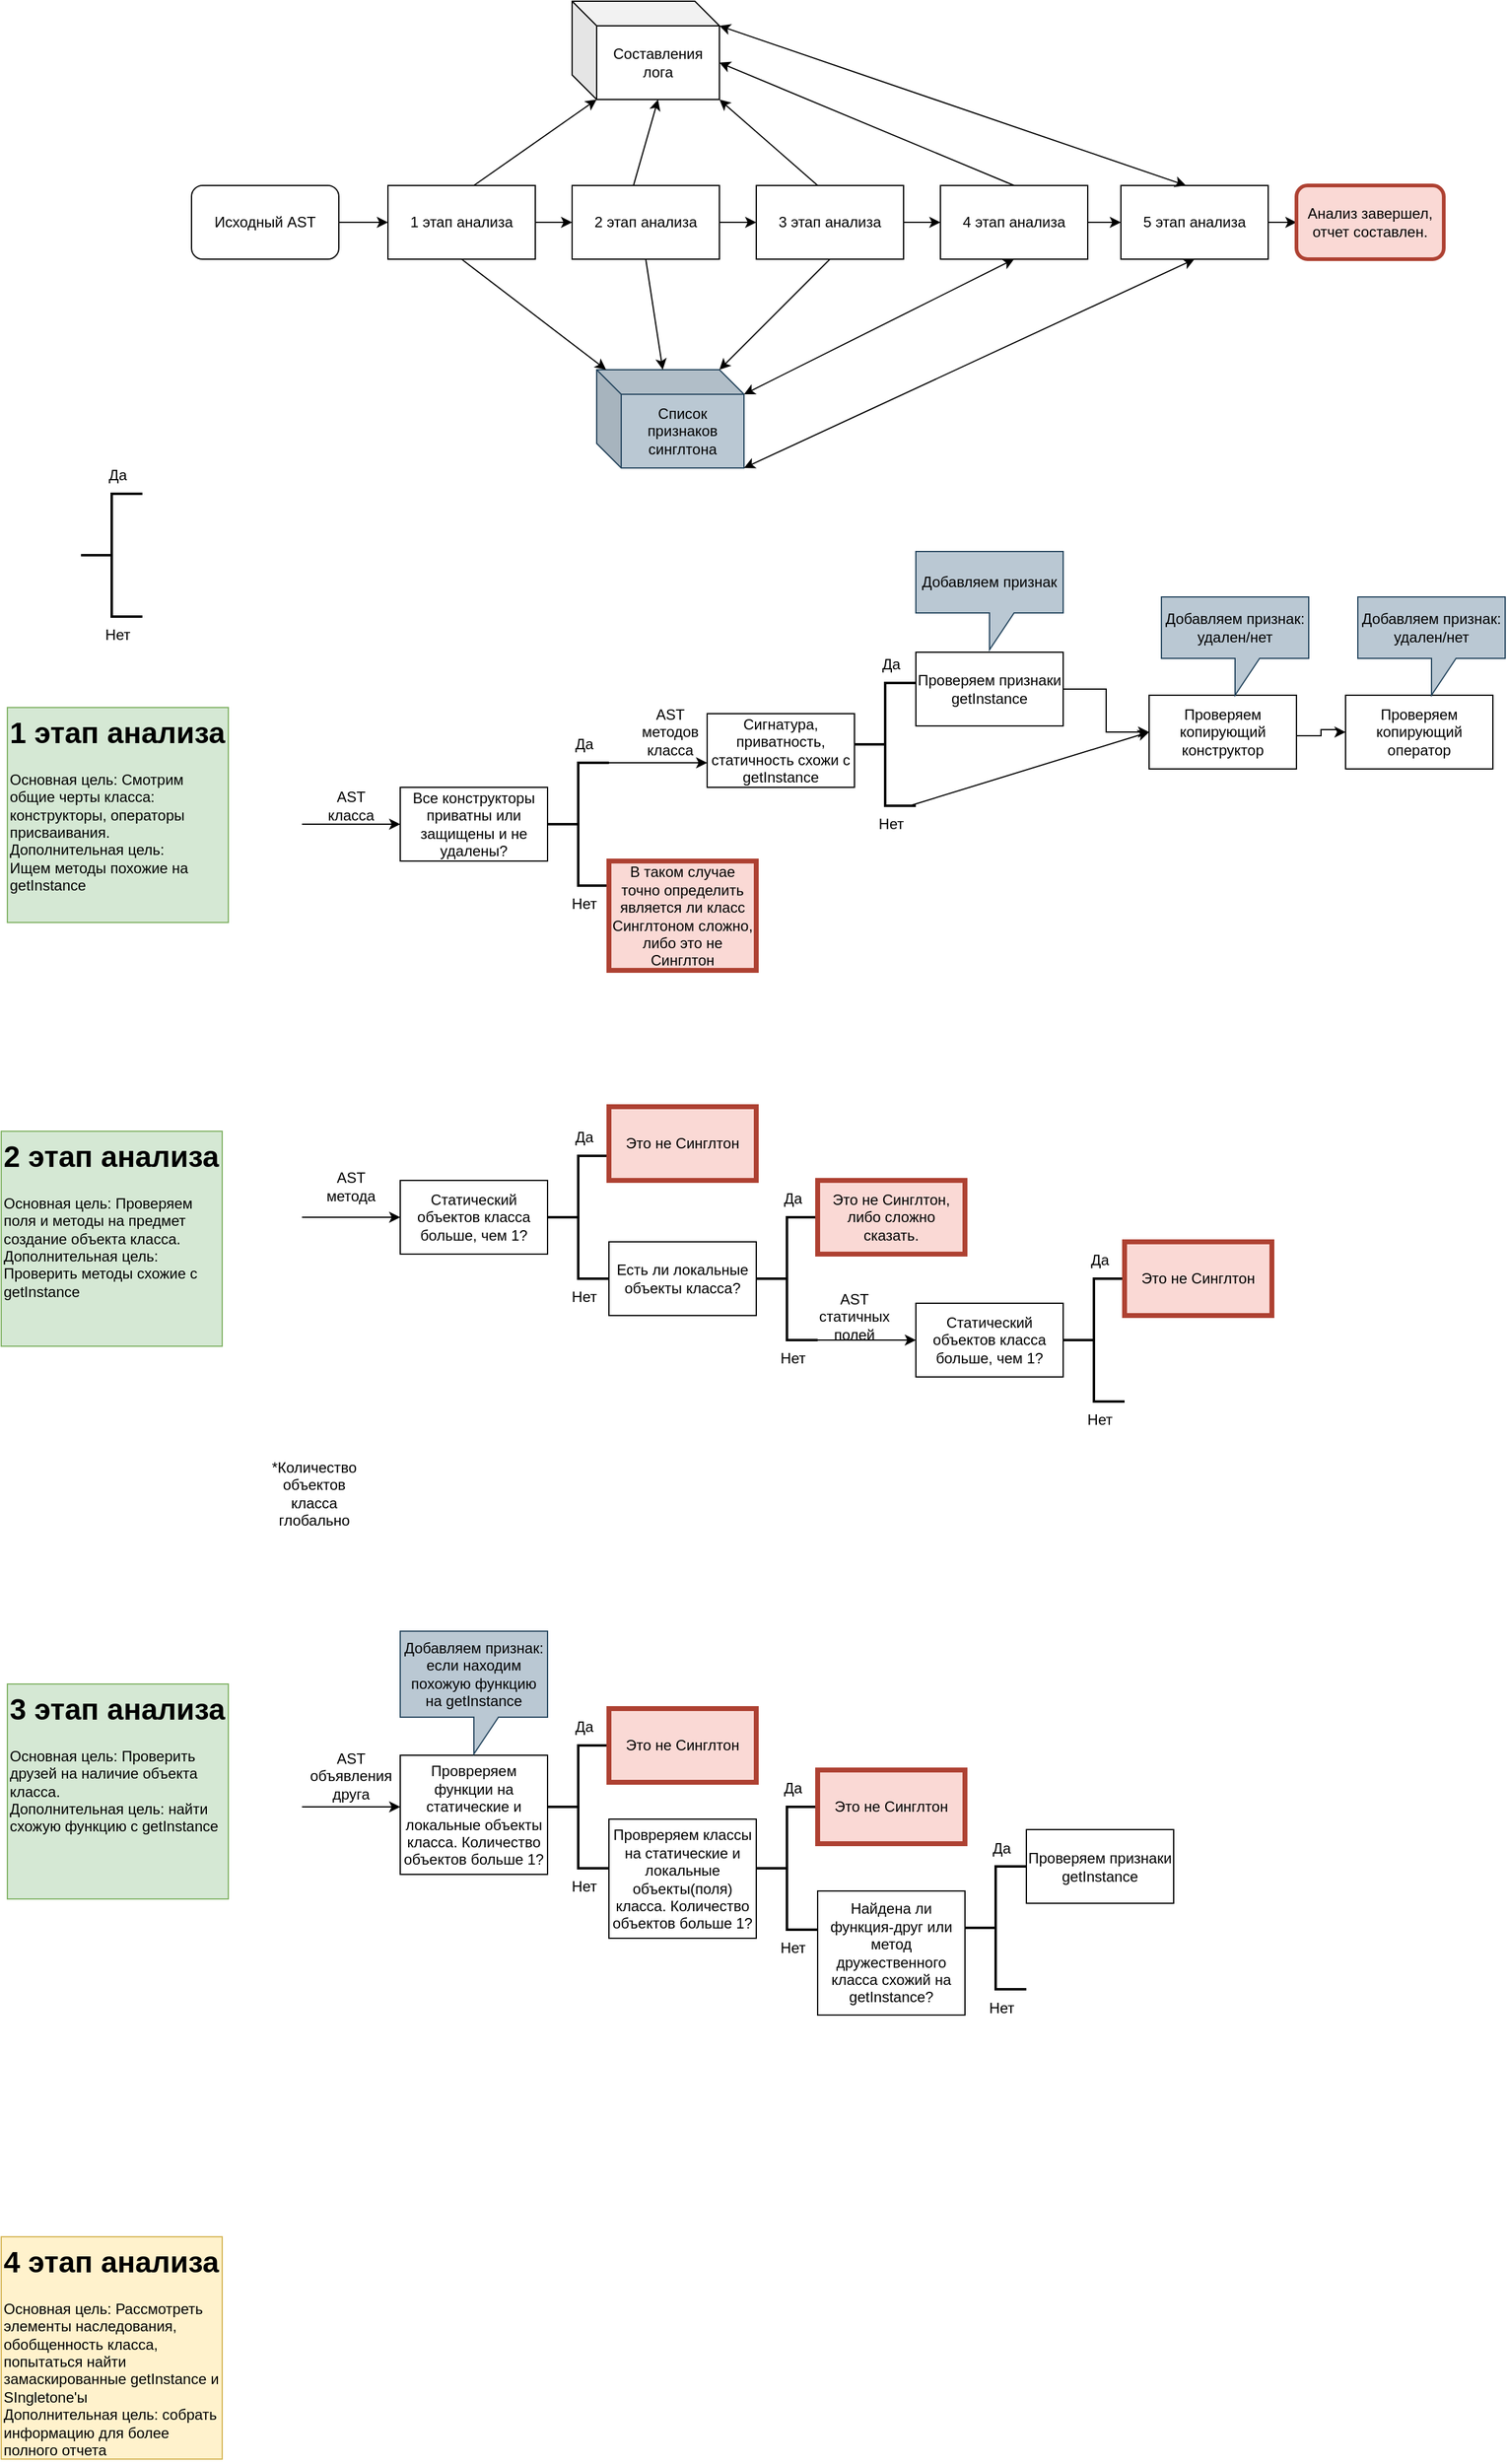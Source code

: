 <mxfile version="28.2.1">
  <diagram name="Страница — 1" id="4gzEwH-x4celyBJpQ0oq">
    <mxGraphModel dx="1826" dy="793" grid="1" gridSize="10" guides="1" tooltips="1" connect="1" arrows="1" fold="1" page="0" pageScale="1" pageWidth="827" pageHeight="1169" math="0" shadow="0">
      <root>
        <mxCell id="0" />
        <mxCell id="1" parent="0" />
        <mxCell id="fUvLrTciA-M0m8CRBqld-6" value="" style="edgeStyle=orthogonalEdgeStyle;rounded=0;orthogonalLoop=1;jettySize=auto;html=1;" parent="1" source="fUvLrTciA-M0m8CRBqld-1" target="fUvLrTciA-M0m8CRBqld-2" edge="1">
          <mxGeometry relative="1" as="geometry" />
        </mxCell>
        <mxCell id="fUvLrTciA-M0m8CRBqld-1" value="Исходный AST" style="rounded=1;whiteSpace=wrap;html=1;" parent="1" vertex="1">
          <mxGeometry x="70" y="160" width="120" height="60" as="geometry" />
        </mxCell>
        <mxCell id="fUvLrTciA-M0m8CRBqld-7" value="" style="edgeStyle=orthogonalEdgeStyle;rounded=0;orthogonalLoop=1;jettySize=auto;html=1;" parent="1" source="fUvLrTciA-M0m8CRBqld-2" target="fUvLrTciA-M0m8CRBqld-3" edge="1">
          <mxGeometry relative="1" as="geometry" />
        </mxCell>
        <mxCell id="fUvLrTciA-M0m8CRBqld-2" value="1 этап анализа" style="rounded=0;whiteSpace=wrap;html=1;" parent="1" vertex="1">
          <mxGeometry x="230" y="160" width="120" height="60" as="geometry" />
        </mxCell>
        <mxCell id="fUvLrTciA-M0m8CRBqld-8" value="" style="edgeStyle=orthogonalEdgeStyle;rounded=0;orthogonalLoop=1;jettySize=auto;html=1;" parent="1" source="fUvLrTciA-M0m8CRBqld-3" target="fUvLrTciA-M0m8CRBqld-4" edge="1">
          <mxGeometry relative="1" as="geometry" />
        </mxCell>
        <mxCell id="fUvLrTciA-M0m8CRBqld-3" value="&lt;div&gt;2 этап анализа&lt;/div&gt;" style="rounded=0;whiteSpace=wrap;html=1;" parent="1" vertex="1">
          <mxGeometry x="380" y="160" width="120" height="60" as="geometry" />
        </mxCell>
        <mxCell id="fUvLrTciA-M0m8CRBqld-9" value="" style="edgeStyle=orthogonalEdgeStyle;rounded=0;orthogonalLoop=1;jettySize=auto;html=1;" parent="1" source="fUvLrTciA-M0m8CRBqld-4" target="fUvLrTciA-M0m8CRBqld-5" edge="1">
          <mxGeometry relative="1" as="geometry" />
        </mxCell>
        <mxCell id="fUvLrTciA-M0m8CRBqld-4" value="&lt;div&gt;3 этап анализа&lt;/div&gt;" style="rounded=0;whiteSpace=wrap;html=1;" parent="1" vertex="1">
          <mxGeometry x="530" y="160" width="120" height="60" as="geometry" />
        </mxCell>
        <mxCell id="fUvLrTciA-M0m8CRBqld-21" value="" style="edgeStyle=orthogonalEdgeStyle;rounded=0;orthogonalLoop=1;jettySize=auto;html=1;" parent="1" source="fUvLrTciA-M0m8CRBqld-5" target="fUvLrTciA-M0m8CRBqld-20" edge="1">
          <mxGeometry relative="1" as="geometry" />
        </mxCell>
        <mxCell id="fUvLrTciA-M0m8CRBqld-5" value="4 этап анализа" style="rounded=0;whiteSpace=wrap;html=1;" parent="1" vertex="1">
          <mxGeometry x="680" y="160" width="120" height="60" as="geometry" />
        </mxCell>
        <mxCell id="fUvLrTciA-M0m8CRBqld-10" value="Список признаков синглтона" style="shape=cube;whiteSpace=wrap;html=1;boundedLbl=1;backgroundOutline=1;darkOpacity=0.05;darkOpacity2=0.1;fillColor=#bac8d3;strokeColor=#23445d;" parent="1" vertex="1">
          <mxGeometry x="400" y="310" width="120" height="80" as="geometry" />
        </mxCell>
        <mxCell id="fUvLrTciA-M0m8CRBqld-11" value="" style="endArrow=classic;html=1;rounded=0;exitX=0.5;exitY=1;exitDx=0;exitDy=0;" parent="1" source="fUvLrTciA-M0m8CRBqld-2" target="fUvLrTciA-M0m8CRBqld-10" edge="1">
          <mxGeometry width="50" height="50" relative="1" as="geometry">
            <mxPoint x="300" y="330" as="sourcePoint" />
            <mxPoint x="350" y="280" as="targetPoint" />
          </mxGeometry>
        </mxCell>
        <mxCell id="fUvLrTciA-M0m8CRBqld-12" value="" style="endArrow=classic;html=1;rounded=0;exitX=0.5;exitY=1;exitDx=0;exitDy=0;" parent="1" source="fUvLrTciA-M0m8CRBqld-3" target="fUvLrTciA-M0m8CRBqld-10" edge="1">
          <mxGeometry width="50" height="50" relative="1" as="geometry">
            <mxPoint x="520" y="290" as="sourcePoint" />
            <mxPoint x="570" y="240" as="targetPoint" />
          </mxGeometry>
        </mxCell>
        <mxCell id="fUvLrTciA-M0m8CRBqld-13" value="" style="endArrow=classic;html=1;rounded=0;exitX=0.5;exitY=1;exitDx=0;exitDy=0;entryX=0;entryY=0;entryDx=100;entryDy=0;entryPerimeter=0;" parent="1" source="fUvLrTciA-M0m8CRBqld-4" target="fUvLrTciA-M0m8CRBqld-10" edge="1">
          <mxGeometry width="50" height="50" relative="1" as="geometry">
            <mxPoint x="560" y="310" as="sourcePoint" />
            <mxPoint x="610" y="260" as="targetPoint" />
          </mxGeometry>
        </mxCell>
        <mxCell id="fUvLrTciA-M0m8CRBqld-14" value="" style="endArrow=classic;startArrow=classic;html=1;rounded=0;entryX=0.5;entryY=1;entryDx=0;entryDy=0;exitX=0;exitY=0;exitDx=120;exitDy=20;exitPerimeter=0;" parent="1" source="fUvLrTciA-M0m8CRBqld-10" target="fUvLrTciA-M0m8CRBqld-5" edge="1">
          <mxGeometry width="50" height="50" relative="1" as="geometry">
            <mxPoint x="600" y="360" as="sourcePoint" />
            <mxPoint x="650" y="310" as="targetPoint" />
          </mxGeometry>
        </mxCell>
        <mxCell id="fUvLrTciA-M0m8CRBqld-15" value="Составления лога" style="shape=cube;whiteSpace=wrap;html=1;boundedLbl=1;backgroundOutline=1;darkOpacity=0.05;darkOpacity2=0.1;" parent="1" vertex="1">
          <mxGeometry x="380" y="10" width="120" height="80" as="geometry" />
        </mxCell>
        <mxCell id="fUvLrTciA-M0m8CRBqld-16" value="" style="endArrow=classic;html=1;rounded=0;entryX=0;entryY=0;entryDx=20;entryDy=80;entryPerimeter=0;" parent="1" target="fUvLrTciA-M0m8CRBqld-15" edge="1">
          <mxGeometry width="50" height="50" relative="1" as="geometry">
            <mxPoint x="300" y="160" as="sourcePoint" />
            <mxPoint x="350" y="110" as="targetPoint" />
          </mxGeometry>
        </mxCell>
        <mxCell id="fUvLrTciA-M0m8CRBqld-17" value="" style="endArrow=classic;html=1;rounded=0;entryX=0;entryY=0;entryDx=70;entryDy=80;entryPerimeter=0;" parent="1" target="fUvLrTciA-M0m8CRBqld-15" edge="1">
          <mxGeometry width="50" height="50" relative="1" as="geometry">
            <mxPoint x="430" y="160" as="sourcePoint" />
            <mxPoint x="530" y="90" as="targetPoint" />
          </mxGeometry>
        </mxCell>
        <mxCell id="fUvLrTciA-M0m8CRBqld-18" value="" style="endArrow=classic;html=1;rounded=0;entryX=1;entryY=1;entryDx=0;entryDy=0;entryPerimeter=0;" parent="1" target="fUvLrTciA-M0m8CRBqld-15" edge="1">
          <mxGeometry width="50" height="50" relative="1" as="geometry">
            <mxPoint x="580" y="160" as="sourcePoint" />
            <mxPoint x="600" y="90" as="targetPoint" />
          </mxGeometry>
        </mxCell>
        <mxCell id="fUvLrTciA-M0m8CRBqld-19" value="" style="endArrow=classic;html=1;rounded=0;entryX=0;entryY=0;entryDx=120;entryDy=50;entryPerimeter=0;" parent="1" target="fUvLrTciA-M0m8CRBqld-15" edge="1">
          <mxGeometry width="50" height="50" relative="1" as="geometry">
            <mxPoint x="740" y="160" as="sourcePoint" />
            <mxPoint x="760" y="90" as="targetPoint" />
          </mxGeometry>
        </mxCell>
        <mxCell id="SbZpYfy8iU4GfchqcEHP-36" value="" style="edgeStyle=orthogonalEdgeStyle;rounded=0;orthogonalLoop=1;jettySize=auto;html=1;" parent="1" source="fUvLrTciA-M0m8CRBqld-20" target="SbZpYfy8iU4GfchqcEHP-35" edge="1">
          <mxGeometry relative="1" as="geometry" />
        </mxCell>
        <mxCell id="fUvLrTciA-M0m8CRBqld-20" value="5 этап анализа" style="rounded=0;whiteSpace=wrap;html=1;" parent="1" vertex="1">
          <mxGeometry x="827" y="160" width="120" height="60" as="geometry" />
        </mxCell>
        <mxCell id="fUvLrTciA-M0m8CRBqld-22" value="" style="endArrow=classic;startArrow=classic;html=1;rounded=0;entryX=0;entryY=0;entryDx=120;entryDy=20;entryPerimeter=0;" parent="1" target="fUvLrTciA-M0m8CRBqld-15" edge="1">
          <mxGeometry width="50" height="50" relative="1" as="geometry">
            <mxPoint x="880" y="160" as="sourcePoint" />
            <mxPoint x="930" y="110" as="targetPoint" />
          </mxGeometry>
        </mxCell>
        <mxCell id="fUvLrTciA-M0m8CRBqld-23" value="" style="endArrow=classic;startArrow=classic;html=1;rounded=0;exitX=1;exitY=1;exitDx=0;exitDy=0;exitPerimeter=0;entryX=0.5;entryY=1;entryDx=0;entryDy=0;" parent="1" source="fUvLrTciA-M0m8CRBqld-10" target="fUvLrTciA-M0m8CRBqld-20" edge="1">
          <mxGeometry width="50" height="50" relative="1" as="geometry">
            <mxPoint x="630" y="380" as="sourcePoint" />
            <mxPoint x="680" y="330" as="targetPoint" />
          </mxGeometry>
        </mxCell>
        <mxCell id="fUvLrTciA-M0m8CRBqld-26" value="&lt;h1 style=&quot;margin-top: 0px;&quot;&gt;1 этап анализа&lt;/h1&gt;&lt;div&gt;Основная цель: Смотрим общие черты класса: конструкторы, операторы присваивания. &lt;br&gt;&lt;/div&gt;&lt;div&gt;Дополнительная цель:&lt;/div&gt;&lt;div&gt;Ищем методы похожие на getInstance&lt;/div&gt;" style="text;html=1;whiteSpace=wrap;overflow=hidden;rounded=0;fillColor=#d5e8d4;strokeColor=#82b366;" parent="1" vertex="1">
          <mxGeometry x="-80" y="585" width="180" height="175" as="geometry" />
        </mxCell>
        <mxCell id="fUvLrTciA-M0m8CRBqld-27" value="" style="endArrow=classic;html=1;rounded=0;" parent="1" edge="1">
          <mxGeometry width="50" height="50" relative="1" as="geometry">
            <mxPoint x="160" y="680" as="sourcePoint" />
            <mxPoint x="240" y="680" as="targetPoint" />
          </mxGeometry>
        </mxCell>
        <mxCell id="fUvLrTciA-M0m8CRBqld-28" value="AST класса" style="text;html=1;align=center;verticalAlign=middle;whiteSpace=wrap;rounded=0;" parent="1" vertex="1">
          <mxGeometry x="170" y="650" width="60" height="30" as="geometry" />
        </mxCell>
        <mxCell id="fUvLrTciA-M0m8CRBqld-29" value="" style="strokeWidth=2;html=1;shape=mxgraph.flowchart.annotation_2;align=left;labelPosition=right;pointerEvents=1;" parent="1" vertex="1">
          <mxGeometry x="-20" y="411" width="50" height="100" as="geometry" />
        </mxCell>
        <mxCell id="fUvLrTciA-M0m8CRBqld-30" value="Все конструкторы приватны или защищены и не удалены?" style="rounded=0;whiteSpace=wrap;html=1;" parent="1" vertex="1">
          <mxGeometry x="240" y="650" width="120" height="60" as="geometry" />
        </mxCell>
        <mxCell id="fUvLrTciA-M0m8CRBqld-31" value="Да" style="text;html=1;align=center;verticalAlign=middle;whiteSpace=wrap;rounded=0;" parent="1" vertex="1">
          <mxGeometry x="-20" y="381" width="60" height="30" as="geometry" />
        </mxCell>
        <mxCell id="fUvLrTciA-M0m8CRBqld-32" value="Нет" style="text;html=1;align=center;verticalAlign=middle;whiteSpace=wrap;rounded=0;" parent="1" vertex="1">
          <mxGeometry x="-20" y="511" width="60" height="30" as="geometry" />
        </mxCell>
        <mxCell id="fUvLrTciA-M0m8CRBqld-37" value="" style="strokeWidth=2;html=1;shape=mxgraph.flowchart.annotation_2;align=left;labelPosition=right;pointerEvents=1;" parent="1" vertex="1">
          <mxGeometry x="360" y="630" width="50" height="100" as="geometry" />
        </mxCell>
        <mxCell id="fUvLrTciA-M0m8CRBqld-38" value="Да" style="text;html=1;align=center;verticalAlign=middle;whiteSpace=wrap;rounded=0;" parent="1" vertex="1">
          <mxGeometry x="360" y="600" width="60" height="30" as="geometry" />
        </mxCell>
        <mxCell id="fUvLrTciA-M0m8CRBqld-39" value="Нет" style="text;html=1;align=center;verticalAlign=middle;whiteSpace=wrap;rounded=0;" parent="1" vertex="1">
          <mxGeometry x="360" y="730" width="60" height="30" as="geometry" />
        </mxCell>
        <mxCell id="fUvLrTciA-M0m8CRBqld-40" value="&lt;div&gt;В таком случае точно определить является ли класс Синглтоном сложно, либо это не Синглтон&lt;/div&gt;" style="rounded=0;whiteSpace=wrap;html=1;strokeWidth=4;fillColor=#fad9d5;strokeColor=#ae4132;" parent="1" vertex="1">
          <mxGeometry x="410" y="710" width="120" height="89" as="geometry" />
        </mxCell>
        <mxCell id="fUvLrTciA-M0m8CRBqld-42" value="" style="endArrow=classic;html=1;rounded=0;" parent="1" edge="1">
          <mxGeometry width="50" height="50" relative="1" as="geometry">
            <mxPoint x="400" y="630" as="sourcePoint" />
            <mxPoint x="490" y="630" as="targetPoint" />
          </mxGeometry>
        </mxCell>
        <mxCell id="fUvLrTciA-M0m8CRBqld-43" value="AST методов класса" style="text;html=1;align=center;verticalAlign=middle;whiteSpace=wrap;rounded=0;" parent="1" vertex="1">
          <mxGeometry x="430" y="590" width="60" height="30" as="geometry" />
        </mxCell>
        <mxCell id="fUvLrTciA-M0m8CRBqld-44" value="Сигнатура, приватность, статичность схожи с getInstance" style="rounded=0;whiteSpace=wrap;html=1;" parent="1" vertex="1">
          <mxGeometry x="490" y="590" width="120" height="60" as="geometry" />
        </mxCell>
        <mxCell id="fUvLrTciA-M0m8CRBqld-45" value="" style="strokeWidth=2;html=1;shape=mxgraph.flowchart.annotation_2;align=left;labelPosition=right;pointerEvents=1;" parent="1" vertex="1">
          <mxGeometry x="610" y="565" width="50" height="100" as="geometry" />
        </mxCell>
        <mxCell id="fUvLrTciA-M0m8CRBqld-46" value="Да" style="text;html=1;align=center;verticalAlign=middle;whiteSpace=wrap;rounded=0;" parent="1" vertex="1">
          <mxGeometry x="610" y="535" width="60" height="30" as="geometry" />
        </mxCell>
        <mxCell id="fUvLrTciA-M0m8CRBqld-47" value="Нет" style="text;html=1;align=center;verticalAlign=middle;whiteSpace=wrap;rounded=0;" parent="1" vertex="1">
          <mxGeometry x="610" y="665" width="60" height="30" as="geometry" />
        </mxCell>
        <mxCell id="SbZpYfy8iU4GfchqcEHP-4" value="" style="edgeStyle=orthogonalEdgeStyle;rounded=0;orthogonalLoop=1;jettySize=auto;html=1;" parent="1" source="SbZpYfy8iU4GfchqcEHP-1" target="SbZpYfy8iU4GfchqcEHP-2" edge="1">
          <mxGeometry relative="1" as="geometry" />
        </mxCell>
        <mxCell id="SbZpYfy8iU4GfchqcEHP-1" value="Проверяем признаки getInstance" style="rounded=0;whiteSpace=wrap;html=1;" parent="1" vertex="1">
          <mxGeometry x="660" y="540" width="120" height="60" as="geometry" />
        </mxCell>
        <mxCell id="SbZpYfy8iU4GfchqcEHP-12" value="" style="edgeStyle=orthogonalEdgeStyle;rounded=0;orthogonalLoop=1;jettySize=auto;html=1;entryX=0;entryY=0.5;entryDx=0;entryDy=0;" parent="1" target="SbZpYfy8iU4GfchqcEHP-9" edge="1">
          <mxGeometry relative="1" as="geometry">
            <mxPoint x="965" y="608" as="sourcePoint" />
            <mxPoint x="1005" y="608" as="targetPoint" />
            <Array as="points">
              <mxPoint x="990" y="608" />
              <mxPoint x="990" y="603" />
              <mxPoint x="1005" y="603" />
              <mxPoint x="1005" y="605" />
            </Array>
          </mxGeometry>
        </mxCell>
        <mxCell id="SbZpYfy8iU4GfchqcEHP-2" value="Проверяем копирующий конструктор" style="rounded=0;whiteSpace=wrap;html=1;" parent="1" vertex="1">
          <mxGeometry x="850" y="575" width="120" height="60" as="geometry" />
        </mxCell>
        <mxCell id="SbZpYfy8iU4GfchqcEHP-3" value="Добавляем признак" style="shape=callout;whiteSpace=wrap;html=1;perimeter=calloutPerimeter;fillColor=#bac8d3;strokeColor=#23445d;" parent="1" vertex="1">
          <mxGeometry x="660" y="458" width="120" height="80" as="geometry" />
        </mxCell>
        <mxCell id="SbZpYfy8iU4GfchqcEHP-6" value="" style="endArrow=classic;html=1;rounded=0;exitX=0.75;exitY=0;exitDx=0;exitDy=0;entryX=0;entryY=0.5;entryDx=0;entryDy=0;" parent="1" source="fUvLrTciA-M0m8CRBqld-47" target="SbZpYfy8iU4GfchqcEHP-2" edge="1">
          <mxGeometry width="50" height="50" relative="1" as="geometry">
            <mxPoint x="660" y="665" as="sourcePoint" />
            <mxPoint x="730.711" y="615" as="targetPoint" />
          </mxGeometry>
        </mxCell>
        <mxCell id="SbZpYfy8iU4GfchqcEHP-7" value="&lt;div&gt;Добавляем признак:&lt;/div&gt;&lt;div&gt;удален/нет&lt;/div&gt;" style="shape=callout;whiteSpace=wrap;html=1;perimeter=calloutPerimeter;fillColor=#bac8d3;strokeColor=#23445d;" parent="1" vertex="1">
          <mxGeometry x="860" y="495" width="120" height="80" as="geometry" />
        </mxCell>
        <mxCell id="SbZpYfy8iU4GfchqcEHP-9" value="Проверяем копирующий оператор" style="rounded=0;whiteSpace=wrap;html=1;" parent="1" vertex="1">
          <mxGeometry x="1010" y="575" width="120" height="60" as="geometry" />
        </mxCell>
        <mxCell id="SbZpYfy8iU4GfchqcEHP-10" value="&lt;div&gt;Добавляем признак:&lt;/div&gt;&lt;div&gt;удален/нет&lt;/div&gt;" style="shape=callout;whiteSpace=wrap;html=1;perimeter=calloutPerimeter;fillColor=#bac8d3;strokeColor=#23445d;" parent="1" vertex="1">
          <mxGeometry x="1020" y="495" width="120" height="80" as="geometry" />
        </mxCell>
        <mxCell id="SbZpYfy8iU4GfchqcEHP-13" value="&lt;h1 style=&quot;margin-top: 0px;&quot;&gt;2 этап анализа&lt;/h1&gt;&lt;div&gt;Основная цель: Проверяем поля и методы на предмет создание объекта класса.&lt;/div&gt;&lt;div&gt;Дополнительная цель: Проверить методы схожие с getInstance&lt;/div&gt;&lt;div&gt;&lt;br&gt;&lt;/div&gt;" style="text;html=1;whiteSpace=wrap;overflow=hidden;rounded=0;fillColor=#d5e8d4;strokeColor=#82b366;" parent="1" vertex="1">
          <mxGeometry x="-85" y="930" width="180" height="175" as="geometry" />
        </mxCell>
        <mxCell id="SbZpYfy8iU4GfchqcEHP-14" value="" style="endArrow=classic;html=1;rounded=0;" parent="1" edge="1">
          <mxGeometry width="50" height="50" relative="1" as="geometry">
            <mxPoint x="160" y="1000" as="sourcePoint" />
            <mxPoint x="240" y="1000" as="targetPoint" />
          </mxGeometry>
        </mxCell>
        <mxCell id="SbZpYfy8iU4GfchqcEHP-15" value="AST метода" style="text;html=1;align=center;verticalAlign=middle;whiteSpace=wrap;rounded=0;" parent="1" vertex="1">
          <mxGeometry x="170" y="960" width="60" height="30" as="geometry" />
        </mxCell>
        <mxCell id="SbZpYfy8iU4GfchqcEHP-16" value="Статический объектов класса больше, чем 1?" style="rounded=0;whiteSpace=wrap;html=1;" parent="1" vertex="1">
          <mxGeometry x="240" y="970" width="120" height="60" as="geometry" />
        </mxCell>
        <mxCell id="SbZpYfy8iU4GfchqcEHP-17" value="" style="strokeWidth=2;html=1;shape=mxgraph.flowchart.annotation_2;align=left;labelPosition=right;pointerEvents=1;" parent="1" vertex="1">
          <mxGeometry x="360" y="950" width="50" height="100" as="geometry" />
        </mxCell>
        <mxCell id="SbZpYfy8iU4GfchqcEHP-18" value="Да" style="text;html=1;align=center;verticalAlign=middle;whiteSpace=wrap;rounded=0;" parent="1" vertex="1">
          <mxGeometry x="360" y="920" width="60" height="30" as="geometry" />
        </mxCell>
        <mxCell id="SbZpYfy8iU4GfchqcEHP-19" value="Нет" style="text;html=1;align=center;verticalAlign=middle;whiteSpace=wrap;rounded=0;" parent="1" vertex="1">
          <mxGeometry x="360" y="1050" width="60" height="30" as="geometry" />
        </mxCell>
        <mxCell id="SbZpYfy8iU4GfchqcEHP-20" value="Это не Синглтон" style="rounded=0;whiteSpace=wrap;html=1;strokeWidth=4;fillColor=#fad9d5;strokeColor=#ae4132;" parent="1" vertex="1">
          <mxGeometry x="410" y="910" width="120" height="60" as="geometry" />
        </mxCell>
        <mxCell id="SbZpYfy8iU4GfchqcEHP-21" value="Есть ли локальные объекты класса?" style="rounded=0;whiteSpace=wrap;html=1;" parent="1" vertex="1">
          <mxGeometry x="410" y="1020" width="120" height="60" as="geometry" />
        </mxCell>
        <mxCell id="SbZpYfy8iU4GfchqcEHP-22" value="" style="strokeWidth=2;html=1;shape=mxgraph.flowchart.annotation_2;align=left;labelPosition=right;pointerEvents=1;" parent="1" vertex="1">
          <mxGeometry x="530" y="1000" width="50" height="100" as="geometry" />
        </mxCell>
        <mxCell id="SbZpYfy8iU4GfchqcEHP-23" value="Да" style="text;html=1;align=center;verticalAlign=middle;whiteSpace=wrap;rounded=0;" parent="1" vertex="1">
          <mxGeometry x="530" y="970" width="60" height="30" as="geometry" />
        </mxCell>
        <mxCell id="SbZpYfy8iU4GfchqcEHP-24" value="Нет" style="text;html=1;align=center;verticalAlign=middle;whiteSpace=wrap;rounded=0;" parent="1" vertex="1">
          <mxGeometry x="530" y="1100" width="60" height="30" as="geometry" />
        </mxCell>
        <mxCell id="SbZpYfy8iU4GfchqcEHP-25" value="Это не Синглтон, либо сложно сказать." style="rounded=0;whiteSpace=wrap;html=1;strokeWidth=4;fillColor=#fad9d5;strokeColor=#ae4132;" parent="1" vertex="1">
          <mxGeometry x="580" y="970" width="120" height="60" as="geometry" />
        </mxCell>
        <mxCell id="SbZpYfy8iU4GfchqcEHP-26" value="" style="endArrow=classic;html=1;rounded=0;" parent="1" edge="1">
          <mxGeometry width="50" height="50" relative="1" as="geometry">
            <mxPoint x="580" y="1100" as="sourcePoint" />
            <mxPoint x="660" y="1100" as="targetPoint" />
          </mxGeometry>
        </mxCell>
        <mxCell id="SbZpYfy8iU4GfchqcEHP-27" value="AST статичных полей" style="text;html=1;align=center;verticalAlign=middle;whiteSpace=wrap;rounded=0;" parent="1" vertex="1">
          <mxGeometry x="580" y="1066" width="60" height="30" as="geometry" />
        </mxCell>
        <mxCell id="SbZpYfy8iU4GfchqcEHP-28" value="Статический объектов класса больше, чем 1?" style="rounded=0;whiteSpace=wrap;html=1;" parent="1" vertex="1">
          <mxGeometry x="660" y="1070" width="120" height="60" as="geometry" />
        </mxCell>
        <mxCell id="SbZpYfy8iU4GfchqcEHP-29" value="" style="strokeWidth=2;html=1;shape=mxgraph.flowchart.annotation_2;align=left;labelPosition=right;pointerEvents=1;" parent="1" vertex="1">
          <mxGeometry x="780" y="1050" width="50" height="100" as="geometry" />
        </mxCell>
        <mxCell id="SbZpYfy8iU4GfchqcEHP-30" value="Да" style="text;html=1;align=center;verticalAlign=middle;whiteSpace=wrap;rounded=0;" parent="1" vertex="1">
          <mxGeometry x="780" y="1020" width="60" height="30" as="geometry" />
        </mxCell>
        <mxCell id="SbZpYfy8iU4GfchqcEHP-31" value="Нет" style="text;html=1;align=center;verticalAlign=middle;whiteSpace=wrap;rounded=0;" parent="1" vertex="1">
          <mxGeometry x="780" y="1150" width="60" height="30" as="geometry" />
        </mxCell>
        <mxCell id="SbZpYfy8iU4GfchqcEHP-33" value="Это не Синглтон" style="rounded=0;whiteSpace=wrap;html=1;strokeWidth=4;fillColor=#fad9d5;strokeColor=#ae4132;" parent="1" vertex="1">
          <mxGeometry x="830" y="1020" width="120" height="60" as="geometry" />
        </mxCell>
        <mxCell id="SbZpYfy8iU4GfchqcEHP-35" value="Анализ завершел, отчет составлен." style="rounded=1;whiteSpace=wrap;html=1;fillColor=#fad9d5;strokeColor=#ae4132;strokeWidth=3;" parent="1" vertex="1">
          <mxGeometry x="970" y="160" width="120" height="60" as="geometry" />
        </mxCell>
        <mxCell id="SbZpYfy8iU4GfchqcEHP-37" value="&lt;h1 style=&quot;margin-top: 0px;&quot;&gt;3 этап анализа&lt;/h1&gt;&lt;div&gt;Основная цель: Проверить друзей на наличие объекта класса.&lt;/div&gt;&lt;div&gt;Дополнительная цель: найти схожую функцию с getInstance&lt;/div&gt;&lt;div&gt;&lt;br&gt;&lt;/div&gt;" style="text;html=1;whiteSpace=wrap;overflow=hidden;rounded=0;fillColor=#d5e8d4;strokeColor=#82b366;" parent="1" vertex="1">
          <mxGeometry x="-80" y="1380" width="180" height="175" as="geometry" />
        </mxCell>
        <mxCell id="SbZpYfy8iU4GfchqcEHP-38" value="" style="endArrow=classic;html=1;rounded=0;" parent="1" edge="1">
          <mxGeometry width="50" height="50" relative="1" as="geometry">
            <mxPoint x="160" y="1480" as="sourcePoint" />
            <mxPoint x="240" y="1480" as="targetPoint" />
          </mxGeometry>
        </mxCell>
        <mxCell id="SbZpYfy8iU4GfchqcEHP-39" value="AST объявления друга" style="text;html=1;align=center;verticalAlign=middle;whiteSpace=wrap;rounded=0;" parent="1" vertex="1">
          <mxGeometry x="170" y="1440" width="60" height="30" as="geometry" />
        </mxCell>
        <mxCell id="SbZpYfy8iU4GfchqcEHP-40" value="Провреряем функции на статические и локальные объекты класса. Количество объектов больше 1?" style="rounded=0;whiteSpace=wrap;html=1;" parent="1" vertex="1">
          <mxGeometry x="240" y="1438" width="120" height="97" as="geometry" />
        </mxCell>
        <mxCell id="SbZpYfy8iU4GfchqcEHP-41" value="" style="strokeWidth=2;html=1;shape=mxgraph.flowchart.annotation_2;align=left;labelPosition=right;pointerEvents=1;" parent="1" vertex="1">
          <mxGeometry x="360" y="1430" width="50" height="100" as="geometry" />
        </mxCell>
        <mxCell id="SbZpYfy8iU4GfchqcEHP-42" value="Да" style="text;html=1;align=center;verticalAlign=middle;whiteSpace=wrap;rounded=0;" parent="1" vertex="1">
          <mxGeometry x="360" y="1400" width="60" height="30" as="geometry" />
        </mxCell>
        <mxCell id="SbZpYfy8iU4GfchqcEHP-43" value="Нет" style="text;html=1;align=center;verticalAlign=middle;whiteSpace=wrap;rounded=0;" parent="1" vertex="1">
          <mxGeometry x="360" y="1530" width="60" height="30" as="geometry" />
        </mxCell>
        <mxCell id="SbZpYfy8iU4GfchqcEHP-44" value="Это не Синглтон" style="rounded=0;whiteSpace=wrap;html=1;strokeWidth=4;fillColor=#fad9d5;strokeColor=#ae4132;" parent="1" vertex="1">
          <mxGeometry x="410" y="1400" width="120" height="60" as="geometry" />
        </mxCell>
        <mxCell id="SbZpYfy8iU4GfchqcEHP-45" value="Провреряем классы на статические и локальные объекты(поля) класса. Количество объектов больше 1?" style="rounded=0;whiteSpace=wrap;html=1;" parent="1" vertex="1">
          <mxGeometry x="410" y="1490" width="120" height="97" as="geometry" />
        </mxCell>
        <mxCell id="SbZpYfy8iU4GfchqcEHP-46" value="" style="strokeWidth=2;html=1;shape=mxgraph.flowchart.annotation_2;align=left;labelPosition=right;pointerEvents=1;" parent="1" vertex="1">
          <mxGeometry x="530" y="1480" width="50" height="100" as="geometry" />
        </mxCell>
        <mxCell id="SbZpYfy8iU4GfchqcEHP-47" value="Да" style="text;html=1;align=center;verticalAlign=middle;whiteSpace=wrap;rounded=0;" parent="1" vertex="1">
          <mxGeometry x="530" y="1450" width="60" height="30" as="geometry" />
        </mxCell>
        <mxCell id="SbZpYfy8iU4GfchqcEHP-48" value="Нет" style="text;html=1;align=center;verticalAlign=middle;whiteSpace=wrap;rounded=0;" parent="1" vertex="1">
          <mxGeometry x="530" y="1580" width="60" height="30" as="geometry" />
        </mxCell>
        <mxCell id="SbZpYfy8iU4GfchqcEHP-49" value="Это не Синглтон" style="rounded=0;whiteSpace=wrap;html=1;strokeWidth=4;fillColor=#fad9d5;strokeColor=#ae4132;" parent="1" vertex="1">
          <mxGeometry x="580" y="1450" width="120" height="60" as="geometry" />
        </mxCell>
        <mxCell id="SbZpYfy8iU4GfchqcEHP-50" value="*Количество объектов класса глобально" style="text;html=1;align=center;verticalAlign=middle;whiteSpace=wrap;rounded=0;" parent="1" vertex="1">
          <mxGeometry x="140" y="1210" width="60" height="30" as="geometry" />
        </mxCell>
        <mxCell id="SbZpYfy8iU4GfchqcEHP-51" value="Найдена ли функция-друг или метод дружественного класса схожий на getInstance?" style="rounded=0;whiteSpace=wrap;html=1;" parent="1" vertex="1">
          <mxGeometry x="580" y="1548.5" width="120" height="101" as="geometry" />
        </mxCell>
        <mxCell id="SbZpYfy8iU4GfchqcEHP-52" value="&lt;div&gt;Добавляем признак:&lt;/div&gt;&lt;div&gt;если находим похожую функцию на getInstance&lt;/div&gt;" style="shape=callout;whiteSpace=wrap;html=1;perimeter=calloutPerimeter;fillColor=#bac8d3;strokeColor=#23445d;" parent="1" vertex="1">
          <mxGeometry x="240" y="1337" width="120" height="100" as="geometry" />
        </mxCell>
        <mxCell id="SbZpYfy8iU4GfchqcEHP-53" value="" style="strokeWidth=2;html=1;shape=mxgraph.flowchart.annotation_2;align=left;labelPosition=right;pointerEvents=1;" parent="1" vertex="1">
          <mxGeometry x="700" y="1528.5" width="50" height="100" as="geometry" />
        </mxCell>
        <mxCell id="SbZpYfy8iU4GfchqcEHP-54" value="Да" style="text;html=1;align=center;verticalAlign=middle;whiteSpace=wrap;rounded=0;" parent="1" vertex="1">
          <mxGeometry x="700" y="1498.5" width="60" height="30" as="geometry" />
        </mxCell>
        <mxCell id="SbZpYfy8iU4GfchqcEHP-55" value="Нет" style="text;html=1;align=center;verticalAlign=middle;whiteSpace=wrap;rounded=0;" parent="1" vertex="1">
          <mxGeometry x="700" y="1628.5" width="60" height="30" as="geometry" />
        </mxCell>
        <mxCell id="SbZpYfy8iU4GfchqcEHP-56" value="Проверяем признаки getInstance" style="rounded=0;whiteSpace=wrap;html=1;" parent="1" vertex="1">
          <mxGeometry x="750" y="1498.5" width="120" height="60" as="geometry" />
        </mxCell>
        <mxCell id="piuhwEUwTsL03-6AZ8m6-1" value="&lt;h1 style=&quot;margin-top: 0px;&quot;&gt;4 этап анализа&lt;/h1&gt;&lt;div&gt;Основная цель: Рассмотреть элементы наследования, обобщенность класса, попытаться найти замаскированные getInstance и SIngletone&#39;ы&lt;/div&gt;&lt;div&gt;Дополнительная цель: собрать информацию для более полного отчета&lt;/div&gt;&lt;div&gt;&lt;br&gt;&lt;/div&gt;" style="text;html=1;whiteSpace=wrap;overflow=hidden;rounded=0;fillColor=#fff2cc;strokeColor=#d6b656;" parent="1" vertex="1">
          <mxGeometry x="-85" y="1830" width="180" height="181" as="geometry" />
        </mxCell>
      </root>
    </mxGraphModel>
  </diagram>
</mxfile>
